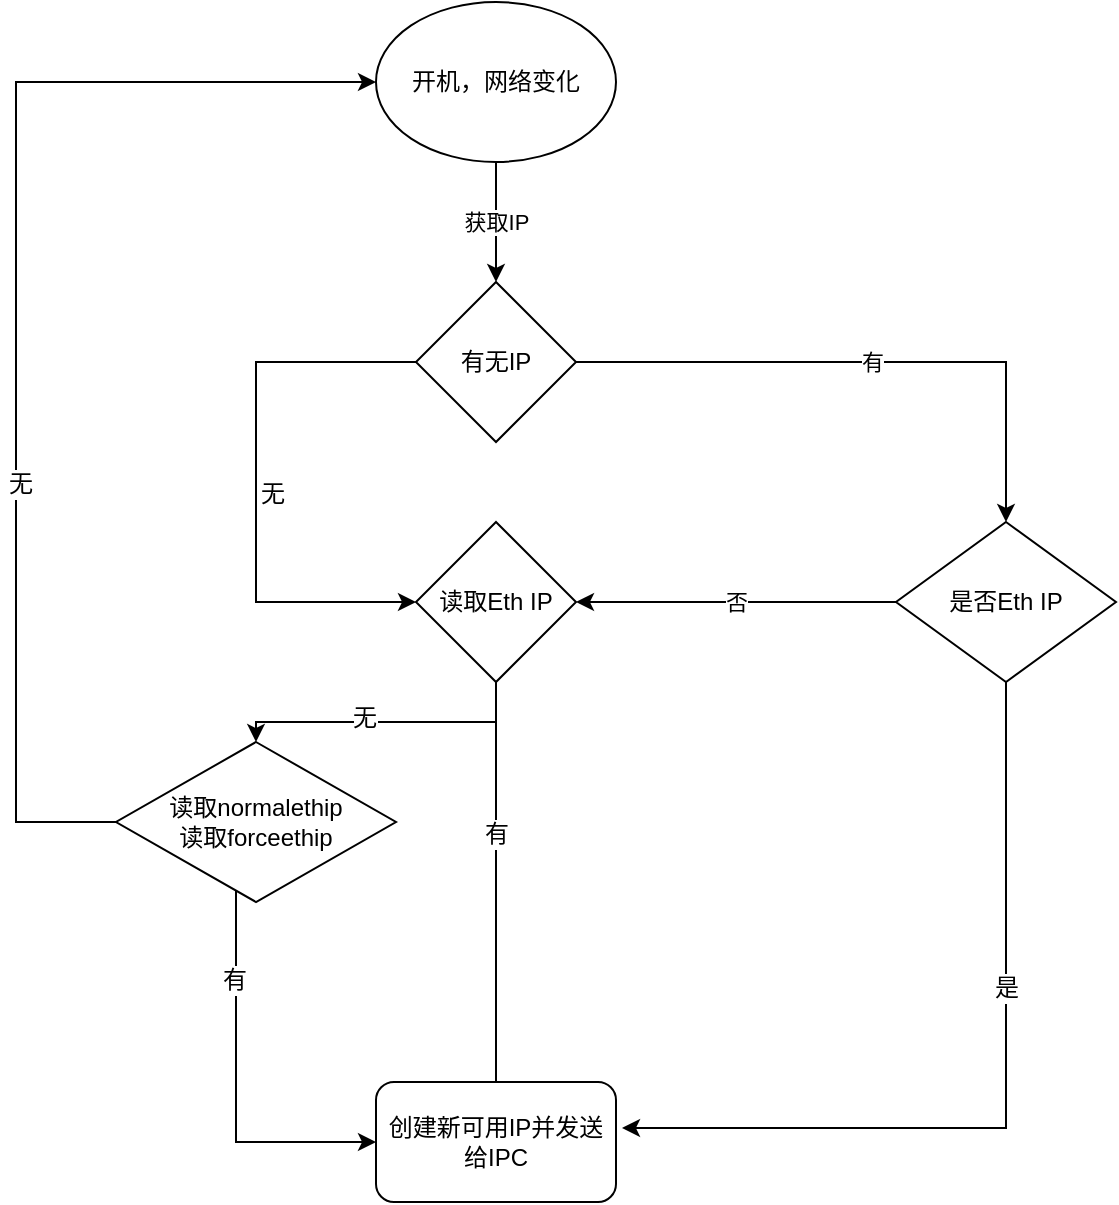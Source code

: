 <mxfile version="10.6.7" type="github"><diagram id="ydEbi1B_l3JnRxpX4NZZ" name="Page-1"><mxGraphModel dx="1394" dy="802" grid="1" gridSize="10" guides="1" tooltips="1" connect="1" arrows="1" fold="1" page="1" pageScale="1" pageWidth="827" pageHeight="1169" math="0" shadow="0"><root><mxCell id="0"/><mxCell id="1" parent="0"/><mxCell id="69QJWGR__GXeqbTu2jeh-1" value="开机，网络变化" style="ellipse;whiteSpace=wrap;html=1;" vertex="1" parent="1"><mxGeometry x="300" y="80" width="120" height="80" as="geometry"/></mxCell><mxCell id="69QJWGR__GXeqbTu2jeh-5" value="有" style="edgeStyle=orthogonalEdgeStyle;rounded=0;orthogonalLoop=1;jettySize=auto;html=1;entryX=0.5;entryY=0;entryDx=0;entryDy=0;" edge="1" parent="1" source="69QJWGR__GXeqbTu2jeh-2" target="69QJWGR__GXeqbTu2jeh-4"><mxGeometry relative="1" as="geometry"/></mxCell><mxCell id="69QJWGR__GXeqbTu2jeh-7" style="edgeStyle=orthogonalEdgeStyle;rounded=0;orthogonalLoop=1;jettySize=auto;html=1;entryX=0;entryY=0.5;entryDx=0;entryDy=0;exitX=0;exitY=0.5;exitDx=0;exitDy=0;" edge="1" parent="1" source="69QJWGR__GXeqbTu2jeh-2" target="69QJWGR__GXeqbTu2jeh-9"><mxGeometry relative="1" as="geometry"><mxPoint x="200" y="360" as="targetPoint"/><Array as="points"><mxPoint x="240" y="260"/><mxPoint x="240" y="380"/></Array></mxGeometry></mxCell><mxCell id="69QJWGR__GXeqbTu2jeh-8" value="无" style="text;html=1;resizable=0;points=[];align=center;verticalAlign=middle;labelBackgroundColor=#ffffff;" vertex="1" connectable="0" parent="69QJWGR__GXeqbTu2jeh-7"><mxGeometry x="0.04" y="8" relative="1" as="geometry"><mxPoint as="offset"/></mxGeometry></mxCell><mxCell id="69QJWGR__GXeqbTu2jeh-2" value="有无IP" style="rhombus;whiteSpace=wrap;html=1;" vertex="1" parent="1"><mxGeometry x="320" y="220" width="80" height="80" as="geometry"/></mxCell><mxCell id="69QJWGR__GXeqbTu2jeh-3" value="获取IP" style="endArrow=classic;html=1;" edge="1" parent="1" source="69QJWGR__GXeqbTu2jeh-1" target="69QJWGR__GXeqbTu2jeh-2"><mxGeometry width="50" height="50" relative="1" as="geometry"><mxPoint x="300" y="390" as="sourcePoint"/><mxPoint x="350" y="340" as="targetPoint"/></mxGeometry></mxCell><mxCell id="69QJWGR__GXeqbTu2jeh-11" style="edgeStyle=orthogonalEdgeStyle;rounded=0;orthogonalLoop=1;jettySize=auto;html=1;entryX=1.025;entryY=0.383;entryDx=0;entryDy=0;entryPerimeter=0;" edge="1" parent="1" source="69QJWGR__GXeqbTu2jeh-4" target="69QJWGR__GXeqbTu2jeh-10"><mxGeometry relative="1" as="geometry"><Array as="points"><mxPoint x="615" y="643"/></Array></mxGeometry></mxCell><mxCell id="69QJWGR__GXeqbTu2jeh-12" value="是" style="text;html=1;resizable=0;points=[];align=center;verticalAlign=middle;labelBackgroundColor=#ffffff;" vertex="1" connectable="0" parent="69QJWGR__GXeqbTu2jeh-11"><mxGeometry x="-0.266" relative="1" as="geometry"><mxPoint as="offset"/></mxGeometry></mxCell><mxCell id="69QJWGR__GXeqbTu2jeh-16" value="否" style="edgeStyle=orthogonalEdgeStyle;rounded=0;orthogonalLoop=1;jettySize=auto;html=1;entryX=1;entryY=0.5;entryDx=0;entryDy=0;" edge="1" parent="1" source="69QJWGR__GXeqbTu2jeh-4" target="69QJWGR__GXeqbTu2jeh-9"><mxGeometry relative="1" as="geometry"/></mxCell><mxCell id="69QJWGR__GXeqbTu2jeh-4" value="是否Eth IP" style="rhombus;whiteSpace=wrap;html=1;" vertex="1" parent="1"><mxGeometry x="560" y="340" width="110" height="80" as="geometry"/></mxCell><mxCell id="69QJWGR__GXeqbTu2jeh-13" style="edgeStyle=orthogonalEdgeStyle;rounded=0;orthogonalLoop=1;jettySize=auto;html=1;entryX=1;entryY=0.5;entryDx=0;entryDy=0;" edge="1" parent="1" source="69QJWGR__GXeqbTu2jeh-9" target="69QJWGR__GXeqbTu2jeh-10"><mxGeometry relative="1" as="geometry"><Array as="points"><mxPoint x="360" y="650"/></Array></mxGeometry></mxCell><mxCell id="69QJWGR__GXeqbTu2jeh-14" value="有" style="text;html=1;resizable=0;points=[];align=center;verticalAlign=middle;labelBackgroundColor=#ffffff;" vertex="1" connectable="0" parent="69QJWGR__GXeqbTu2jeh-13"><mxGeometry x="-0.479" relative="1" as="geometry"><mxPoint as="offset"/></mxGeometry></mxCell><mxCell id="69QJWGR__GXeqbTu2jeh-19" style="edgeStyle=orthogonalEdgeStyle;rounded=0;orthogonalLoop=1;jettySize=auto;html=1;entryX=0.5;entryY=0;entryDx=0;entryDy=0;" edge="1" parent="1" source="69QJWGR__GXeqbTu2jeh-9" target="69QJWGR__GXeqbTu2jeh-18"><mxGeometry relative="1" as="geometry"><Array as="points"><mxPoint x="360" y="440"/><mxPoint x="240" y="440"/></Array></mxGeometry></mxCell><mxCell id="69QJWGR__GXeqbTu2jeh-20" value="无" style="text;html=1;resizable=0;points=[];align=center;verticalAlign=middle;labelBackgroundColor=#ffffff;" vertex="1" connectable="0" parent="69QJWGR__GXeqbTu2jeh-19"><mxGeometry x="0.153" y="-2" relative="1" as="geometry"><mxPoint as="offset"/></mxGeometry></mxCell><mxCell id="69QJWGR__GXeqbTu2jeh-9" value="&lt;span&gt;读取Eth IP&lt;/span&gt;" style="rhombus;whiteSpace=wrap;html=1;" vertex="1" parent="1"><mxGeometry x="320" y="340" width="80" height="80" as="geometry"/></mxCell><mxCell id="69QJWGR__GXeqbTu2jeh-10" value="创建新可用IP并发送给IPC" style="rounded=1;whiteSpace=wrap;html=1;" vertex="1" parent="1"><mxGeometry x="300" y="620" width="120" height="60" as="geometry"/></mxCell><mxCell id="69QJWGR__GXeqbTu2jeh-21" style="edgeStyle=orthogonalEdgeStyle;rounded=0;orthogonalLoop=1;jettySize=auto;html=1;entryX=0;entryY=0.5;entryDx=0;entryDy=0;" edge="1" parent="1" source="69QJWGR__GXeqbTu2jeh-18" target="69QJWGR__GXeqbTu2jeh-10"><mxGeometry relative="1" as="geometry"><Array as="points"><mxPoint x="230" y="650"/></Array></mxGeometry></mxCell><mxCell id="69QJWGR__GXeqbTu2jeh-22" value="有" style="text;html=1;resizable=0;points=[];align=center;verticalAlign=middle;labelBackgroundColor=#ffffff;" vertex="1" connectable="0" parent="69QJWGR__GXeqbTu2jeh-21"><mxGeometry x="-0.55" y="-1" relative="1" as="geometry"><mxPoint as="offset"/></mxGeometry></mxCell><mxCell id="69QJWGR__GXeqbTu2jeh-23" style="edgeStyle=orthogonalEdgeStyle;rounded=0;orthogonalLoop=1;jettySize=auto;html=1;entryX=0;entryY=0.5;entryDx=0;entryDy=0;" edge="1" parent="1" source="69QJWGR__GXeqbTu2jeh-18" target="69QJWGR__GXeqbTu2jeh-1"><mxGeometry relative="1" as="geometry"><Array as="points"><mxPoint x="120" y="490"/><mxPoint x="120" y="120"/></Array></mxGeometry></mxCell><mxCell id="69QJWGR__GXeqbTu2jeh-24" value="无" style="text;html=1;resizable=0;points=[];align=center;verticalAlign=middle;labelBackgroundColor=#ffffff;" vertex="1" connectable="0" parent="69QJWGR__GXeqbTu2jeh-23"><mxGeometry x="-0.27" y="-2" relative="1" as="geometry"><mxPoint as="offset"/></mxGeometry></mxCell><mxCell id="69QJWGR__GXeqbTu2jeh-18" value="读取normalethip&lt;br&gt;读取forceethip&lt;br&gt;" style="rhombus;whiteSpace=wrap;html=1;" vertex="1" parent="1"><mxGeometry x="170" y="450" width="140" height="80" as="geometry"/></mxCell></root></mxGraphModel></diagram></mxfile>